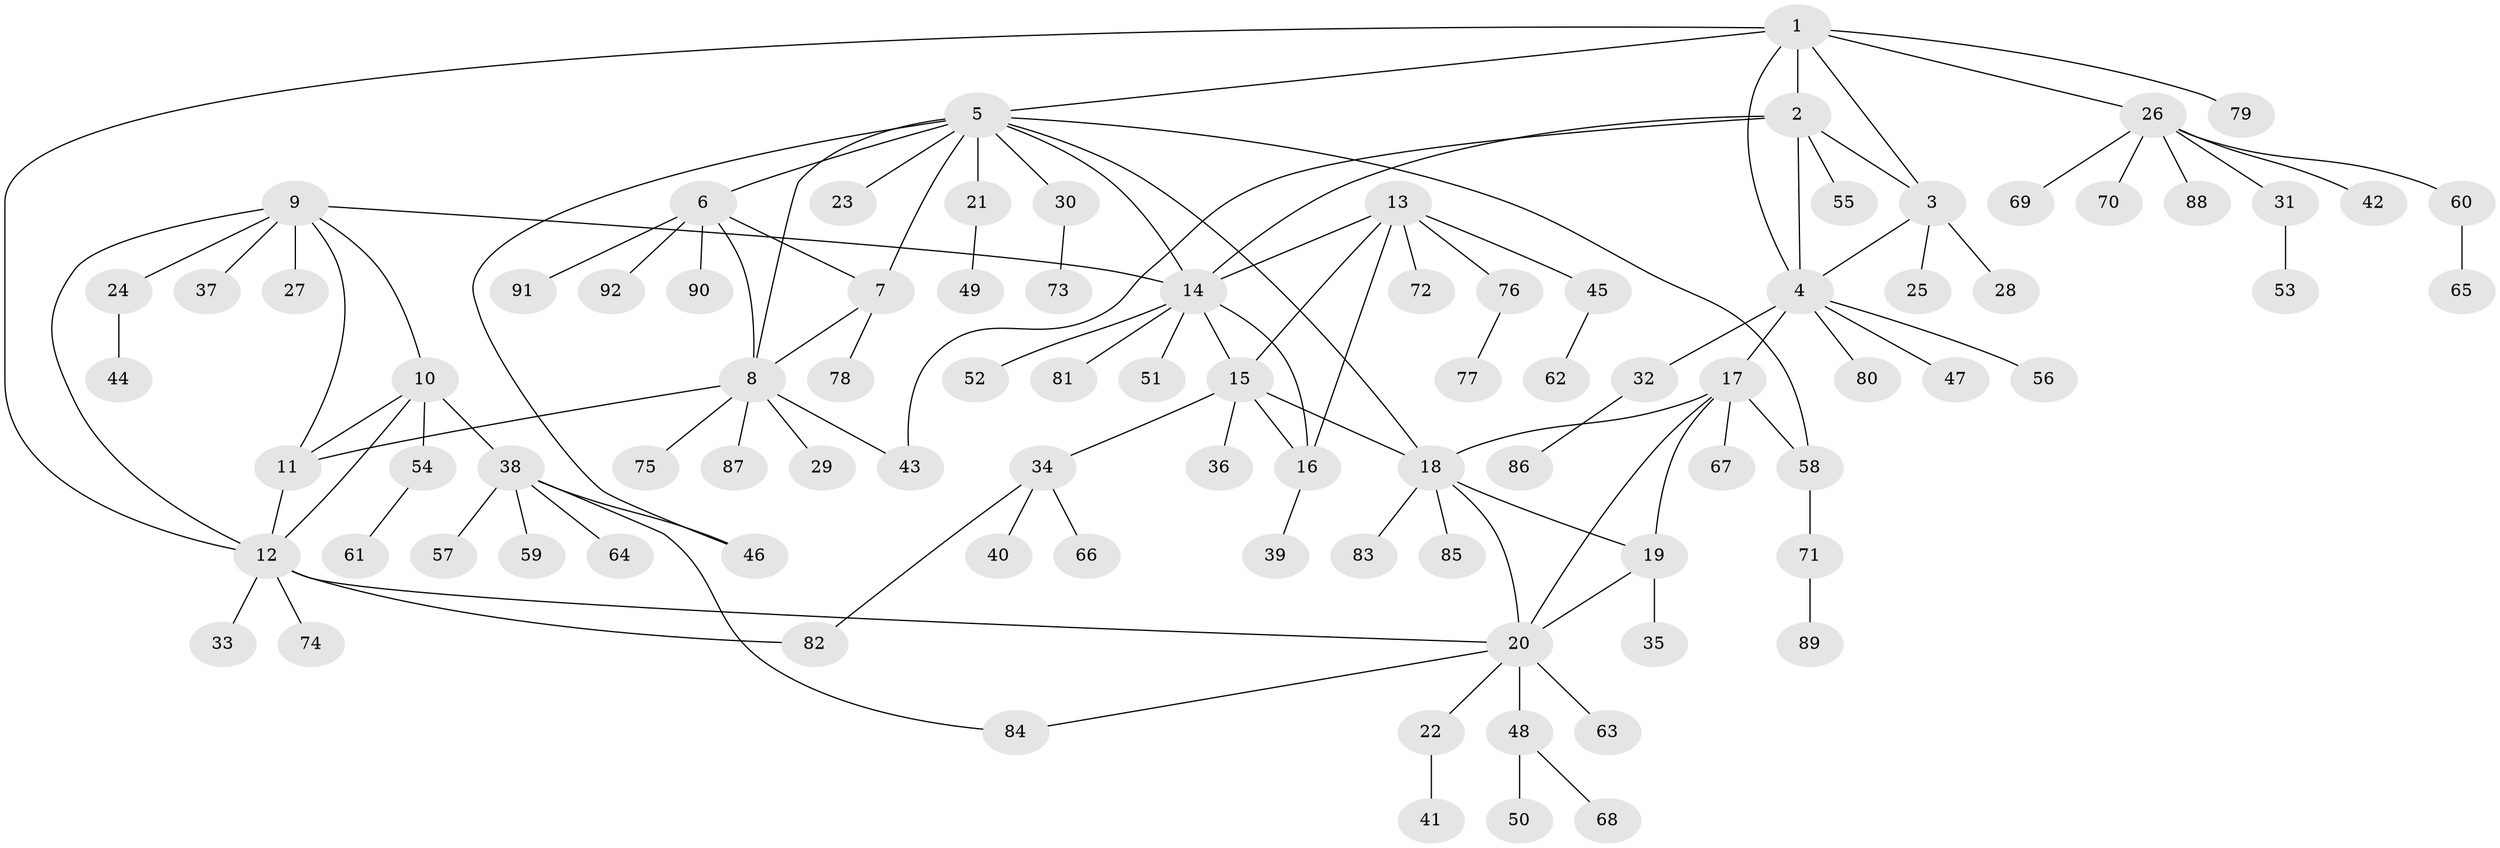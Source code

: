 // Generated by graph-tools (version 1.1) at 2025/15/03/09/25 04:15:59]
// undirected, 92 vertices, 117 edges
graph export_dot {
graph [start="1"]
  node [color=gray90,style=filled];
  1;
  2;
  3;
  4;
  5;
  6;
  7;
  8;
  9;
  10;
  11;
  12;
  13;
  14;
  15;
  16;
  17;
  18;
  19;
  20;
  21;
  22;
  23;
  24;
  25;
  26;
  27;
  28;
  29;
  30;
  31;
  32;
  33;
  34;
  35;
  36;
  37;
  38;
  39;
  40;
  41;
  42;
  43;
  44;
  45;
  46;
  47;
  48;
  49;
  50;
  51;
  52;
  53;
  54;
  55;
  56;
  57;
  58;
  59;
  60;
  61;
  62;
  63;
  64;
  65;
  66;
  67;
  68;
  69;
  70;
  71;
  72;
  73;
  74;
  75;
  76;
  77;
  78;
  79;
  80;
  81;
  82;
  83;
  84;
  85;
  86;
  87;
  88;
  89;
  90;
  91;
  92;
  1 -- 2;
  1 -- 3;
  1 -- 4;
  1 -- 5;
  1 -- 12;
  1 -- 26;
  1 -- 79;
  2 -- 3;
  2 -- 4;
  2 -- 14;
  2 -- 43;
  2 -- 55;
  3 -- 4;
  3 -- 25;
  3 -- 28;
  4 -- 17;
  4 -- 32;
  4 -- 47;
  4 -- 56;
  4 -- 80;
  5 -- 6;
  5 -- 7;
  5 -- 8;
  5 -- 14;
  5 -- 18;
  5 -- 21;
  5 -- 23;
  5 -- 30;
  5 -- 46;
  5 -- 58;
  6 -- 7;
  6 -- 8;
  6 -- 90;
  6 -- 91;
  6 -- 92;
  7 -- 8;
  7 -- 78;
  8 -- 11;
  8 -- 29;
  8 -- 43;
  8 -- 75;
  8 -- 87;
  9 -- 10;
  9 -- 11;
  9 -- 12;
  9 -- 14;
  9 -- 24;
  9 -- 27;
  9 -- 37;
  10 -- 11;
  10 -- 12;
  10 -- 38;
  10 -- 54;
  11 -- 12;
  12 -- 20;
  12 -- 33;
  12 -- 74;
  12 -- 82;
  13 -- 14;
  13 -- 15;
  13 -- 16;
  13 -- 45;
  13 -- 72;
  13 -- 76;
  14 -- 15;
  14 -- 16;
  14 -- 51;
  14 -- 52;
  14 -- 81;
  15 -- 16;
  15 -- 18;
  15 -- 34;
  15 -- 36;
  16 -- 39;
  17 -- 18;
  17 -- 19;
  17 -- 20;
  17 -- 58;
  17 -- 67;
  18 -- 19;
  18 -- 20;
  18 -- 83;
  18 -- 85;
  19 -- 20;
  19 -- 35;
  20 -- 22;
  20 -- 48;
  20 -- 63;
  20 -- 84;
  21 -- 49;
  22 -- 41;
  24 -- 44;
  26 -- 31;
  26 -- 42;
  26 -- 60;
  26 -- 69;
  26 -- 70;
  26 -- 88;
  30 -- 73;
  31 -- 53;
  32 -- 86;
  34 -- 40;
  34 -- 66;
  34 -- 82;
  38 -- 46;
  38 -- 57;
  38 -- 59;
  38 -- 64;
  38 -- 84;
  45 -- 62;
  48 -- 50;
  48 -- 68;
  54 -- 61;
  58 -- 71;
  60 -- 65;
  71 -- 89;
  76 -- 77;
}
